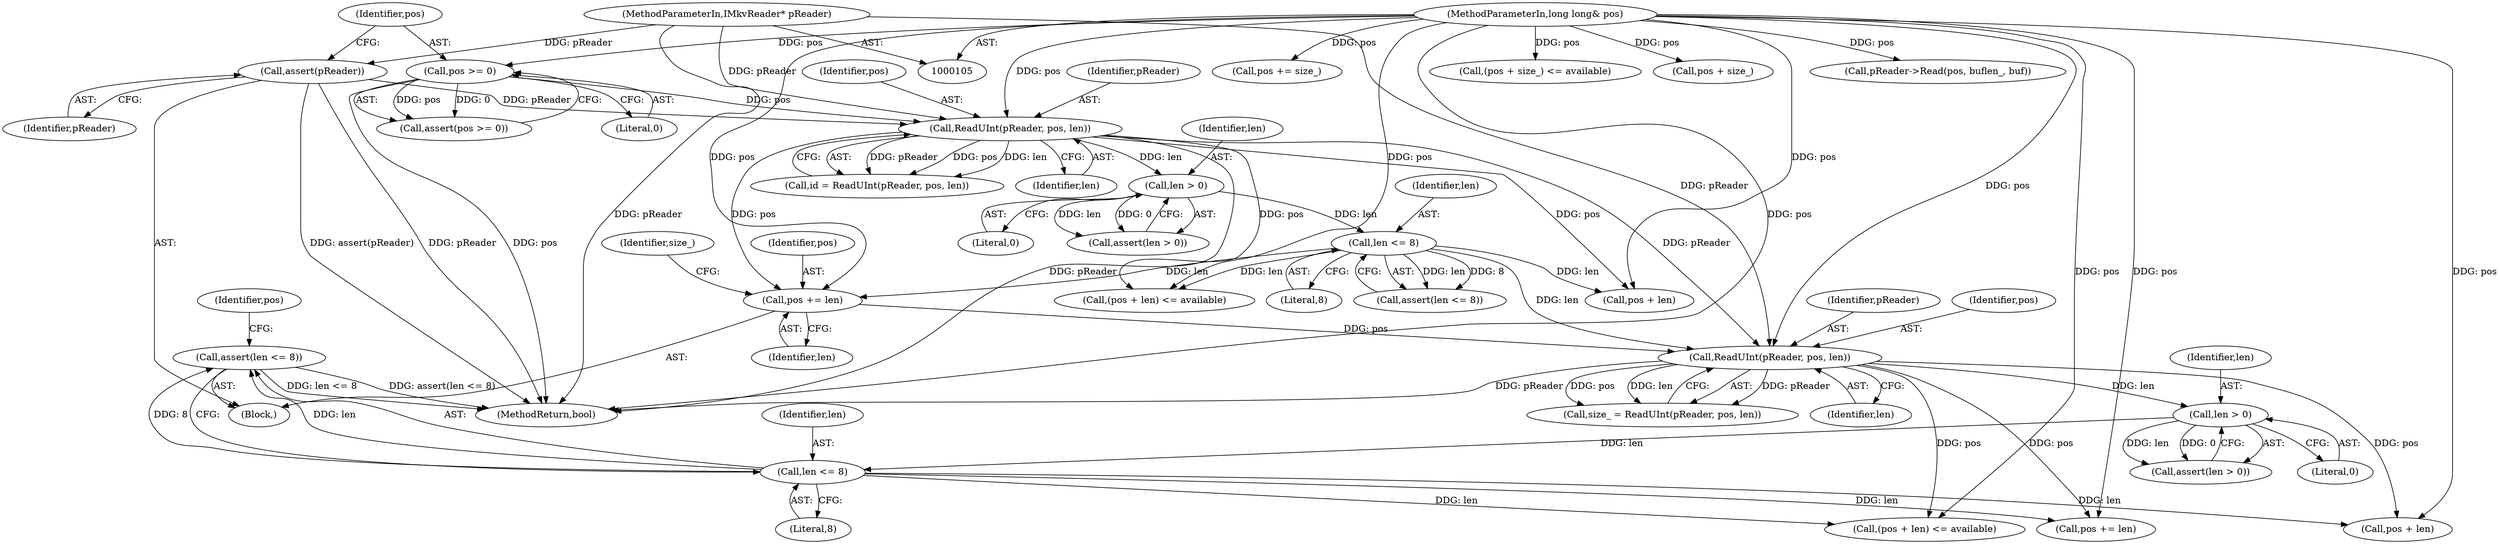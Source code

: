 digraph "1_Android_cc274e2abe8b2a6698a5c47d8aa4bb45f1f9538d_31@API" {
"1000198" [label="(Call,assert(len <= 8))"];
"1000199" [label="(Call,len <= 8)"];
"1000195" [label="(Call,len > 0)"];
"1000186" [label="(Call,ReadUInt(pReader, pos, len))"];
"1000150" [label="(Call,ReadUInt(pReader, pos, len))"];
"1000112" [label="(Call,assert(pReader))"];
"1000106" [label="(MethodParameterIn,IMkvReader* pReader)"];
"1000115" [label="(Call,pos >= 0)"];
"1000107" [label="(MethodParameterIn,long long& pos)"];
"1000180" [label="(Call,pos += len)"];
"1000163" [label="(Call,len <= 8)"];
"1000159" [label="(Call,len > 0)"];
"1000244" [label="(MethodReturn,bool)"];
"1000195" [label="(Call,len > 0)"];
"1000228" [label="(Call,pReader->Read(pos, buflen_, buf))"];
"1000180" [label="(Call,pos += len)"];
"1000162" [label="(Call,assert(len <= 8))"];
"1000117" [label="(Literal,0)"];
"1000200" [label="(Identifier,len)"];
"1000153" [label="(Identifier,len)"];
"1000168" [label="(Call,pos + len)"];
"1000115" [label="(Call,pos >= 0)"];
"1000163" [label="(Call,len <= 8)"];
"1000186" [label="(Call,ReadUInt(pReader, pos, len))"];
"1000203" [label="(Call,(pos + len) <= available)"];
"1000161" [label="(Literal,0)"];
"1000150" [label="(Call,ReadUInt(pReader, pos, len))"];
"1000151" [label="(Identifier,pReader)"];
"1000113" [label="(Identifier,pReader)"];
"1000164" [label="(Identifier,len)"];
"1000239" [label="(Call,pos += size_)"];
"1000111" [label="(Block,)"];
"1000160" [label="(Identifier,len)"];
"1000106" [label="(MethodParameterIn,IMkvReader* pReader)"];
"1000112" [label="(Call,assert(pReader))"];
"1000185" [label="(Identifier,size_)"];
"1000165" [label="(Literal,8)"];
"1000198" [label="(Call,assert(len <= 8))"];
"1000107" [label="(MethodParameterIn,long long& pos)"];
"1000197" [label="(Literal,0)"];
"1000184" [label="(Call,size_ = ReadUInt(pReader, pos, len))"];
"1000189" [label="(Identifier,len)"];
"1000187" [label="(Identifier,pReader)"];
"1000152" [label="(Identifier,pos)"];
"1000196" [label="(Identifier,len)"];
"1000199" [label="(Call,len <= 8)"];
"1000201" [label="(Literal,8)"];
"1000158" [label="(Call,assert(len > 0))"];
"1000116" [label="(Identifier,pos)"];
"1000212" [label="(Call,(pos + size_) <= available)"];
"1000167" [label="(Call,(pos + len) <= available)"];
"1000204" [label="(Call,pos + len)"];
"1000148" [label="(Call,id = ReadUInt(pReader, pos, len))"];
"1000114" [label="(Call,assert(pos >= 0))"];
"1000188" [label="(Identifier,pos)"];
"1000159" [label="(Call,len > 0)"];
"1000181" [label="(Identifier,pos)"];
"1000208" [label="(Call,pos += len)"];
"1000213" [label="(Call,pos + size_)"];
"1000194" [label="(Call,assert(len > 0))"];
"1000182" [label="(Identifier,len)"];
"1000205" [label="(Identifier,pos)"];
"1000198" -> "1000111"  [label="AST: "];
"1000198" -> "1000199"  [label="CFG: "];
"1000199" -> "1000198"  [label="AST: "];
"1000205" -> "1000198"  [label="CFG: "];
"1000198" -> "1000244"  [label="DDG: len <= 8"];
"1000198" -> "1000244"  [label="DDG: assert(len <= 8)"];
"1000199" -> "1000198"  [label="DDG: len"];
"1000199" -> "1000198"  [label="DDG: 8"];
"1000199" -> "1000201"  [label="CFG: "];
"1000200" -> "1000199"  [label="AST: "];
"1000201" -> "1000199"  [label="AST: "];
"1000195" -> "1000199"  [label="DDG: len"];
"1000199" -> "1000203"  [label="DDG: len"];
"1000199" -> "1000204"  [label="DDG: len"];
"1000199" -> "1000208"  [label="DDG: len"];
"1000195" -> "1000194"  [label="AST: "];
"1000195" -> "1000197"  [label="CFG: "];
"1000196" -> "1000195"  [label="AST: "];
"1000197" -> "1000195"  [label="AST: "];
"1000194" -> "1000195"  [label="CFG: "];
"1000195" -> "1000194"  [label="DDG: len"];
"1000195" -> "1000194"  [label="DDG: 0"];
"1000186" -> "1000195"  [label="DDG: len"];
"1000186" -> "1000184"  [label="AST: "];
"1000186" -> "1000189"  [label="CFG: "];
"1000187" -> "1000186"  [label="AST: "];
"1000188" -> "1000186"  [label="AST: "];
"1000189" -> "1000186"  [label="AST: "];
"1000184" -> "1000186"  [label="CFG: "];
"1000186" -> "1000244"  [label="DDG: pReader"];
"1000186" -> "1000184"  [label="DDG: pReader"];
"1000186" -> "1000184"  [label="DDG: pos"];
"1000186" -> "1000184"  [label="DDG: len"];
"1000150" -> "1000186"  [label="DDG: pReader"];
"1000106" -> "1000186"  [label="DDG: pReader"];
"1000180" -> "1000186"  [label="DDG: pos"];
"1000107" -> "1000186"  [label="DDG: pos"];
"1000163" -> "1000186"  [label="DDG: len"];
"1000186" -> "1000203"  [label="DDG: pos"];
"1000186" -> "1000204"  [label="DDG: pos"];
"1000186" -> "1000208"  [label="DDG: pos"];
"1000150" -> "1000148"  [label="AST: "];
"1000150" -> "1000153"  [label="CFG: "];
"1000151" -> "1000150"  [label="AST: "];
"1000152" -> "1000150"  [label="AST: "];
"1000153" -> "1000150"  [label="AST: "];
"1000148" -> "1000150"  [label="CFG: "];
"1000150" -> "1000244"  [label="DDG: pReader"];
"1000150" -> "1000148"  [label="DDG: pReader"];
"1000150" -> "1000148"  [label="DDG: pos"];
"1000150" -> "1000148"  [label="DDG: len"];
"1000112" -> "1000150"  [label="DDG: pReader"];
"1000106" -> "1000150"  [label="DDG: pReader"];
"1000115" -> "1000150"  [label="DDG: pos"];
"1000107" -> "1000150"  [label="DDG: pos"];
"1000150" -> "1000159"  [label="DDG: len"];
"1000150" -> "1000167"  [label="DDG: pos"];
"1000150" -> "1000168"  [label="DDG: pos"];
"1000150" -> "1000180"  [label="DDG: pos"];
"1000112" -> "1000111"  [label="AST: "];
"1000112" -> "1000113"  [label="CFG: "];
"1000113" -> "1000112"  [label="AST: "];
"1000116" -> "1000112"  [label="CFG: "];
"1000112" -> "1000244"  [label="DDG: assert(pReader)"];
"1000112" -> "1000244"  [label="DDG: pReader"];
"1000106" -> "1000112"  [label="DDG: pReader"];
"1000106" -> "1000105"  [label="AST: "];
"1000106" -> "1000244"  [label="DDG: pReader"];
"1000115" -> "1000114"  [label="AST: "];
"1000115" -> "1000117"  [label="CFG: "];
"1000116" -> "1000115"  [label="AST: "];
"1000117" -> "1000115"  [label="AST: "];
"1000114" -> "1000115"  [label="CFG: "];
"1000115" -> "1000244"  [label="DDG: pos"];
"1000115" -> "1000114"  [label="DDG: pos"];
"1000115" -> "1000114"  [label="DDG: 0"];
"1000107" -> "1000115"  [label="DDG: pos"];
"1000107" -> "1000105"  [label="AST: "];
"1000107" -> "1000244"  [label="DDG: pos"];
"1000107" -> "1000167"  [label="DDG: pos"];
"1000107" -> "1000168"  [label="DDG: pos"];
"1000107" -> "1000180"  [label="DDG: pos"];
"1000107" -> "1000203"  [label="DDG: pos"];
"1000107" -> "1000204"  [label="DDG: pos"];
"1000107" -> "1000208"  [label="DDG: pos"];
"1000107" -> "1000212"  [label="DDG: pos"];
"1000107" -> "1000213"  [label="DDG: pos"];
"1000107" -> "1000228"  [label="DDG: pos"];
"1000107" -> "1000239"  [label="DDG: pos"];
"1000180" -> "1000111"  [label="AST: "];
"1000180" -> "1000182"  [label="CFG: "];
"1000181" -> "1000180"  [label="AST: "];
"1000182" -> "1000180"  [label="AST: "];
"1000185" -> "1000180"  [label="CFG: "];
"1000163" -> "1000180"  [label="DDG: len"];
"1000163" -> "1000162"  [label="AST: "];
"1000163" -> "1000165"  [label="CFG: "];
"1000164" -> "1000163"  [label="AST: "];
"1000165" -> "1000163"  [label="AST: "];
"1000162" -> "1000163"  [label="CFG: "];
"1000163" -> "1000162"  [label="DDG: len"];
"1000163" -> "1000162"  [label="DDG: 8"];
"1000159" -> "1000163"  [label="DDG: len"];
"1000163" -> "1000167"  [label="DDG: len"];
"1000163" -> "1000168"  [label="DDG: len"];
"1000159" -> "1000158"  [label="AST: "];
"1000159" -> "1000161"  [label="CFG: "];
"1000160" -> "1000159"  [label="AST: "];
"1000161" -> "1000159"  [label="AST: "];
"1000158" -> "1000159"  [label="CFG: "];
"1000159" -> "1000158"  [label="DDG: len"];
"1000159" -> "1000158"  [label="DDG: 0"];
}
